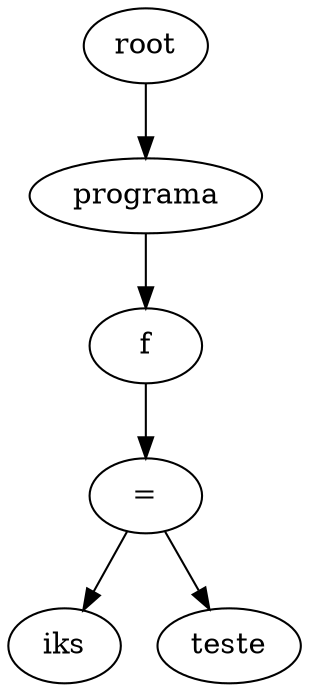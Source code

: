 digraph G {
node_0x9012890 [label="iks"]
node_0x90128f0 [label="teste"]
node_0x9012908 [label="="]
node_0x9012908 -> node_0x9012890
node_0x9012908 -> node_0x90128f0
node_0x9012920 [label="f"]
node_0x9012920 -> node_0x9012908
node_0x9012950 [label="programa"]
node_0x9012950 -> node_0x9012920
root -> node_0x9012950
  root [label="root"]
}
